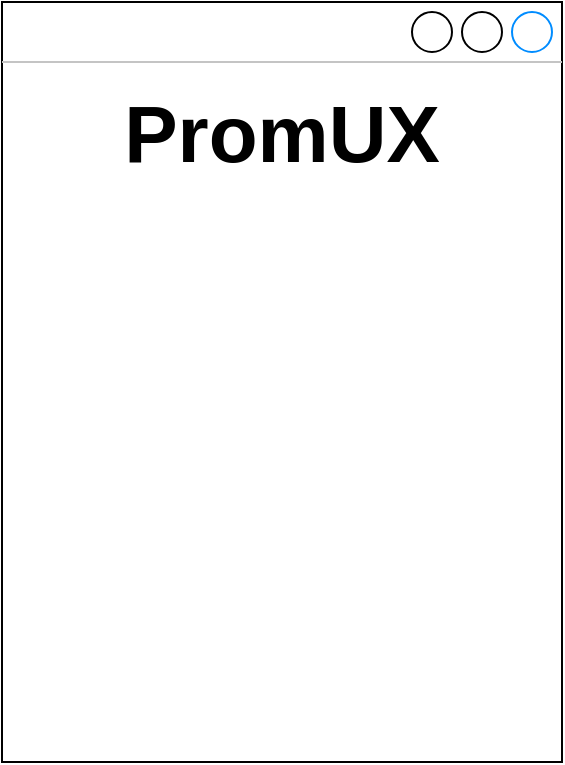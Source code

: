 <mxfile version="22.0.4" type="github">
  <diagram name="Page-1" id="Y6RbI64ERRF0P6UgiLjU">
    <mxGraphModel dx="856" dy="452" grid="1" gridSize="10" guides="1" tooltips="1" connect="1" arrows="1" fold="1" page="1" pageScale="1" pageWidth="850" pageHeight="1100" math="0" shadow="0">
      <root>
        <mxCell id="0" />
        <mxCell id="1" parent="0" />
        <mxCell id="hdkk_413-XKyixWn0Bs0-1" value="" style="strokeWidth=1;shadow=0;dashed=0;align=center;html=1;shape=mxgraph.mockup.containers.window;align=left;verticalAlign=top;spacingLeft=8;strokeColor2=#008cff;strokeColor3=#c4c4c4;fontColor=#666666;mainText=;fontSize=17;labelBackgroundColor=none;whiteSpace=wrap;" vertex="1" parent="1">
          <mxGeometry x="150" y="50" width="280" height="380" as="geometry" />
        </mxCell>
        <mxCell id="hdkk_413-XKyixWn0Bs0-4" value="&lt;h1&gt;&lt;font style=&quot;font-size: 40px;&quot;&gt;PromUX&lt;/font&gt;&lt;/h1&gt;" style="text;html=1;strokeColor=none;fillColor=none;align=center;verticalAlign=middle;whiteSpace=wrap;rounded=0;fontStyle=1" vertex="1" parent="1">
          <mxGeometry x="260" y="100" width="60" height="30" as="geometry" />
        </mxCell>
      </root>
    </mxGraphModel>
  </diagram>
</mxfile>

